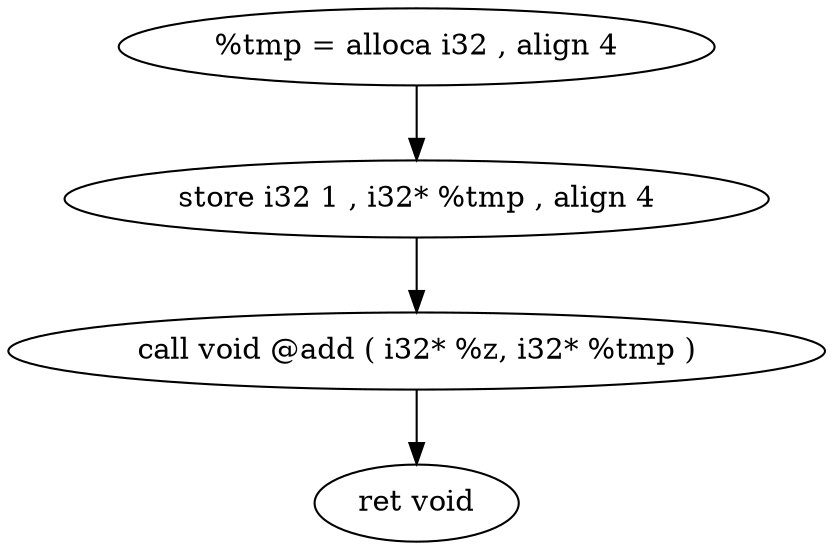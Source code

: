 digraph {
	node [label="\N"];
	graph [bb="0,0,392,260"];
	83 [label="%tmp = alloca i32 , align 4", pos="196,241", width="3.9722", height="0.51389"];
	84 [label="store i32 1 , i32* %tmp , align 4", pos="196,167", width="4.6944", height="0.51389"];
	85 [label="call void @add ( i32* %z, i32* %tmp )", pos="196,93", width="5.4444", height="0.51389"];
	86 [label="ret void", pos="196,19", width="1.3611", height="0.51389"];
	83 -> 84 [pos="e,196,185.67 196,222.33 196,214.26 196,204.65 196,195.71"];
	84 -> 85 [pos="e,196,111.67 196,148.33 196,140.26 196,130.65 196,121.71"];
	85 -> 86 [pos="e,196,37.667 196,74.327 196,66.264 196,56.648 196,47.711"];
}
